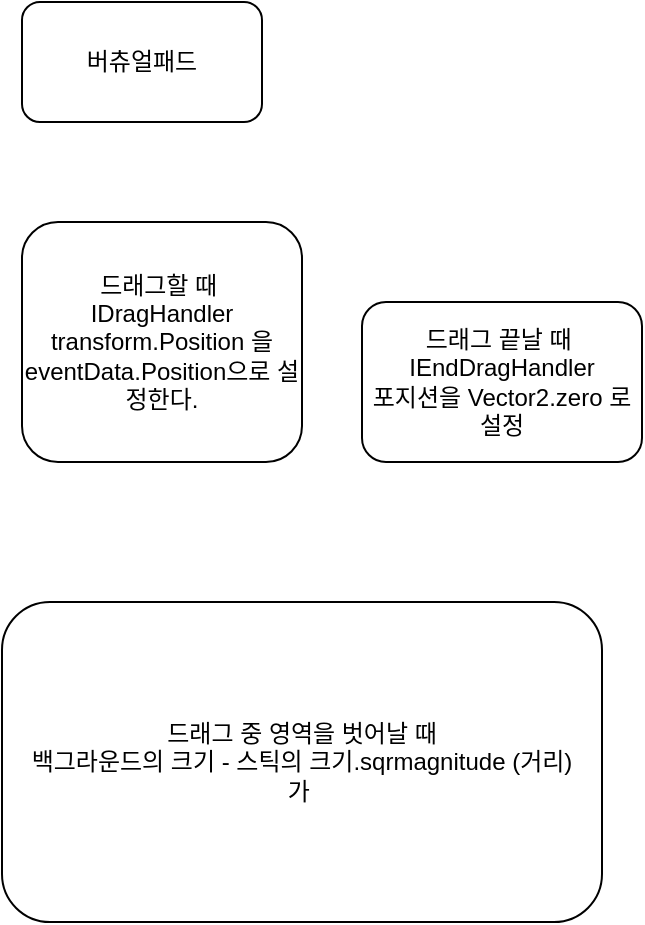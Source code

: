 <mxfile version="21.6.5" type="device">
  <diagram name="페이지-1" id="PhYcTHoq-hMDFmyrk_0T">
    <mxGraphModel dx="1098" dy="828" grid="1" gridSize="10" guides="1" tooltips="1" connect="1" arrows="1" fold="1" page="1" pageScale="1" pageWidth="827" pageHeight="1169" math="0" shadow="0">
      <root>
        <mxCell id="0" />
        <mxCell id="1" parent="0" />
        <mxCell id="d8cW__4GrSLjrCk8XKqX-1" value="버츄얼패드" style="rounded=1;whiteSpace=wrap;html=1;" vertex="1" parent="1">
          <mxGeometry x="400" y="60" width="120" height="60" as="geometry" />
        </mxCell>
        <mxCell id="d8cW__4GrSLjrCk8XKqX-2" value="드래그할 때&amp;nbsp;&lt;br&gt;IDragHandler&lt;br&gt;transform.Position 을&lt;br&gt;eventData.Position으로 설정한다." style="rounded=1;whiteSpace=wrap;html=1;" vertex="1" parent="1">
          <mxGeometry x="400" y="170" width="140" height="120" as="geometry" />
        </mxCell>
        <mxCell id="d8cW__4GrSLjrCk8XKqX-3" value="드래그 끝날 때&amp;nbsp;&lt;br&gt;IEndDragHandler&lt;br&gt;포지션을 Vector2.zero 로 설정" style="rounded=1;whiteSpace=wrap;html=1;" vertex="1" parent="1">
          <mxGeometry x="570" y="210" width="140" height="80" as="geometry" />
        </mxCell>
        <mxCell id="d8cW__4GrSLjrCk8XKqX-4" value="드래그 중 영역을 벗어날 때&lt;br&gt;백그라운드의 크기 - 스틱의 크기.sqrmagnitude (거리)&lt;br&gt;가&amp;nbsp;" style="rounded=1;whiteSpace=wrap;html=1;" vertex="1" parent="1">
          <mxGeometry x="390" y="360" width="300" height="160" as="geometry" />
        </mxCell>
      </root>
    </mxGraphModel>
  </diagram>
</mxfile>
